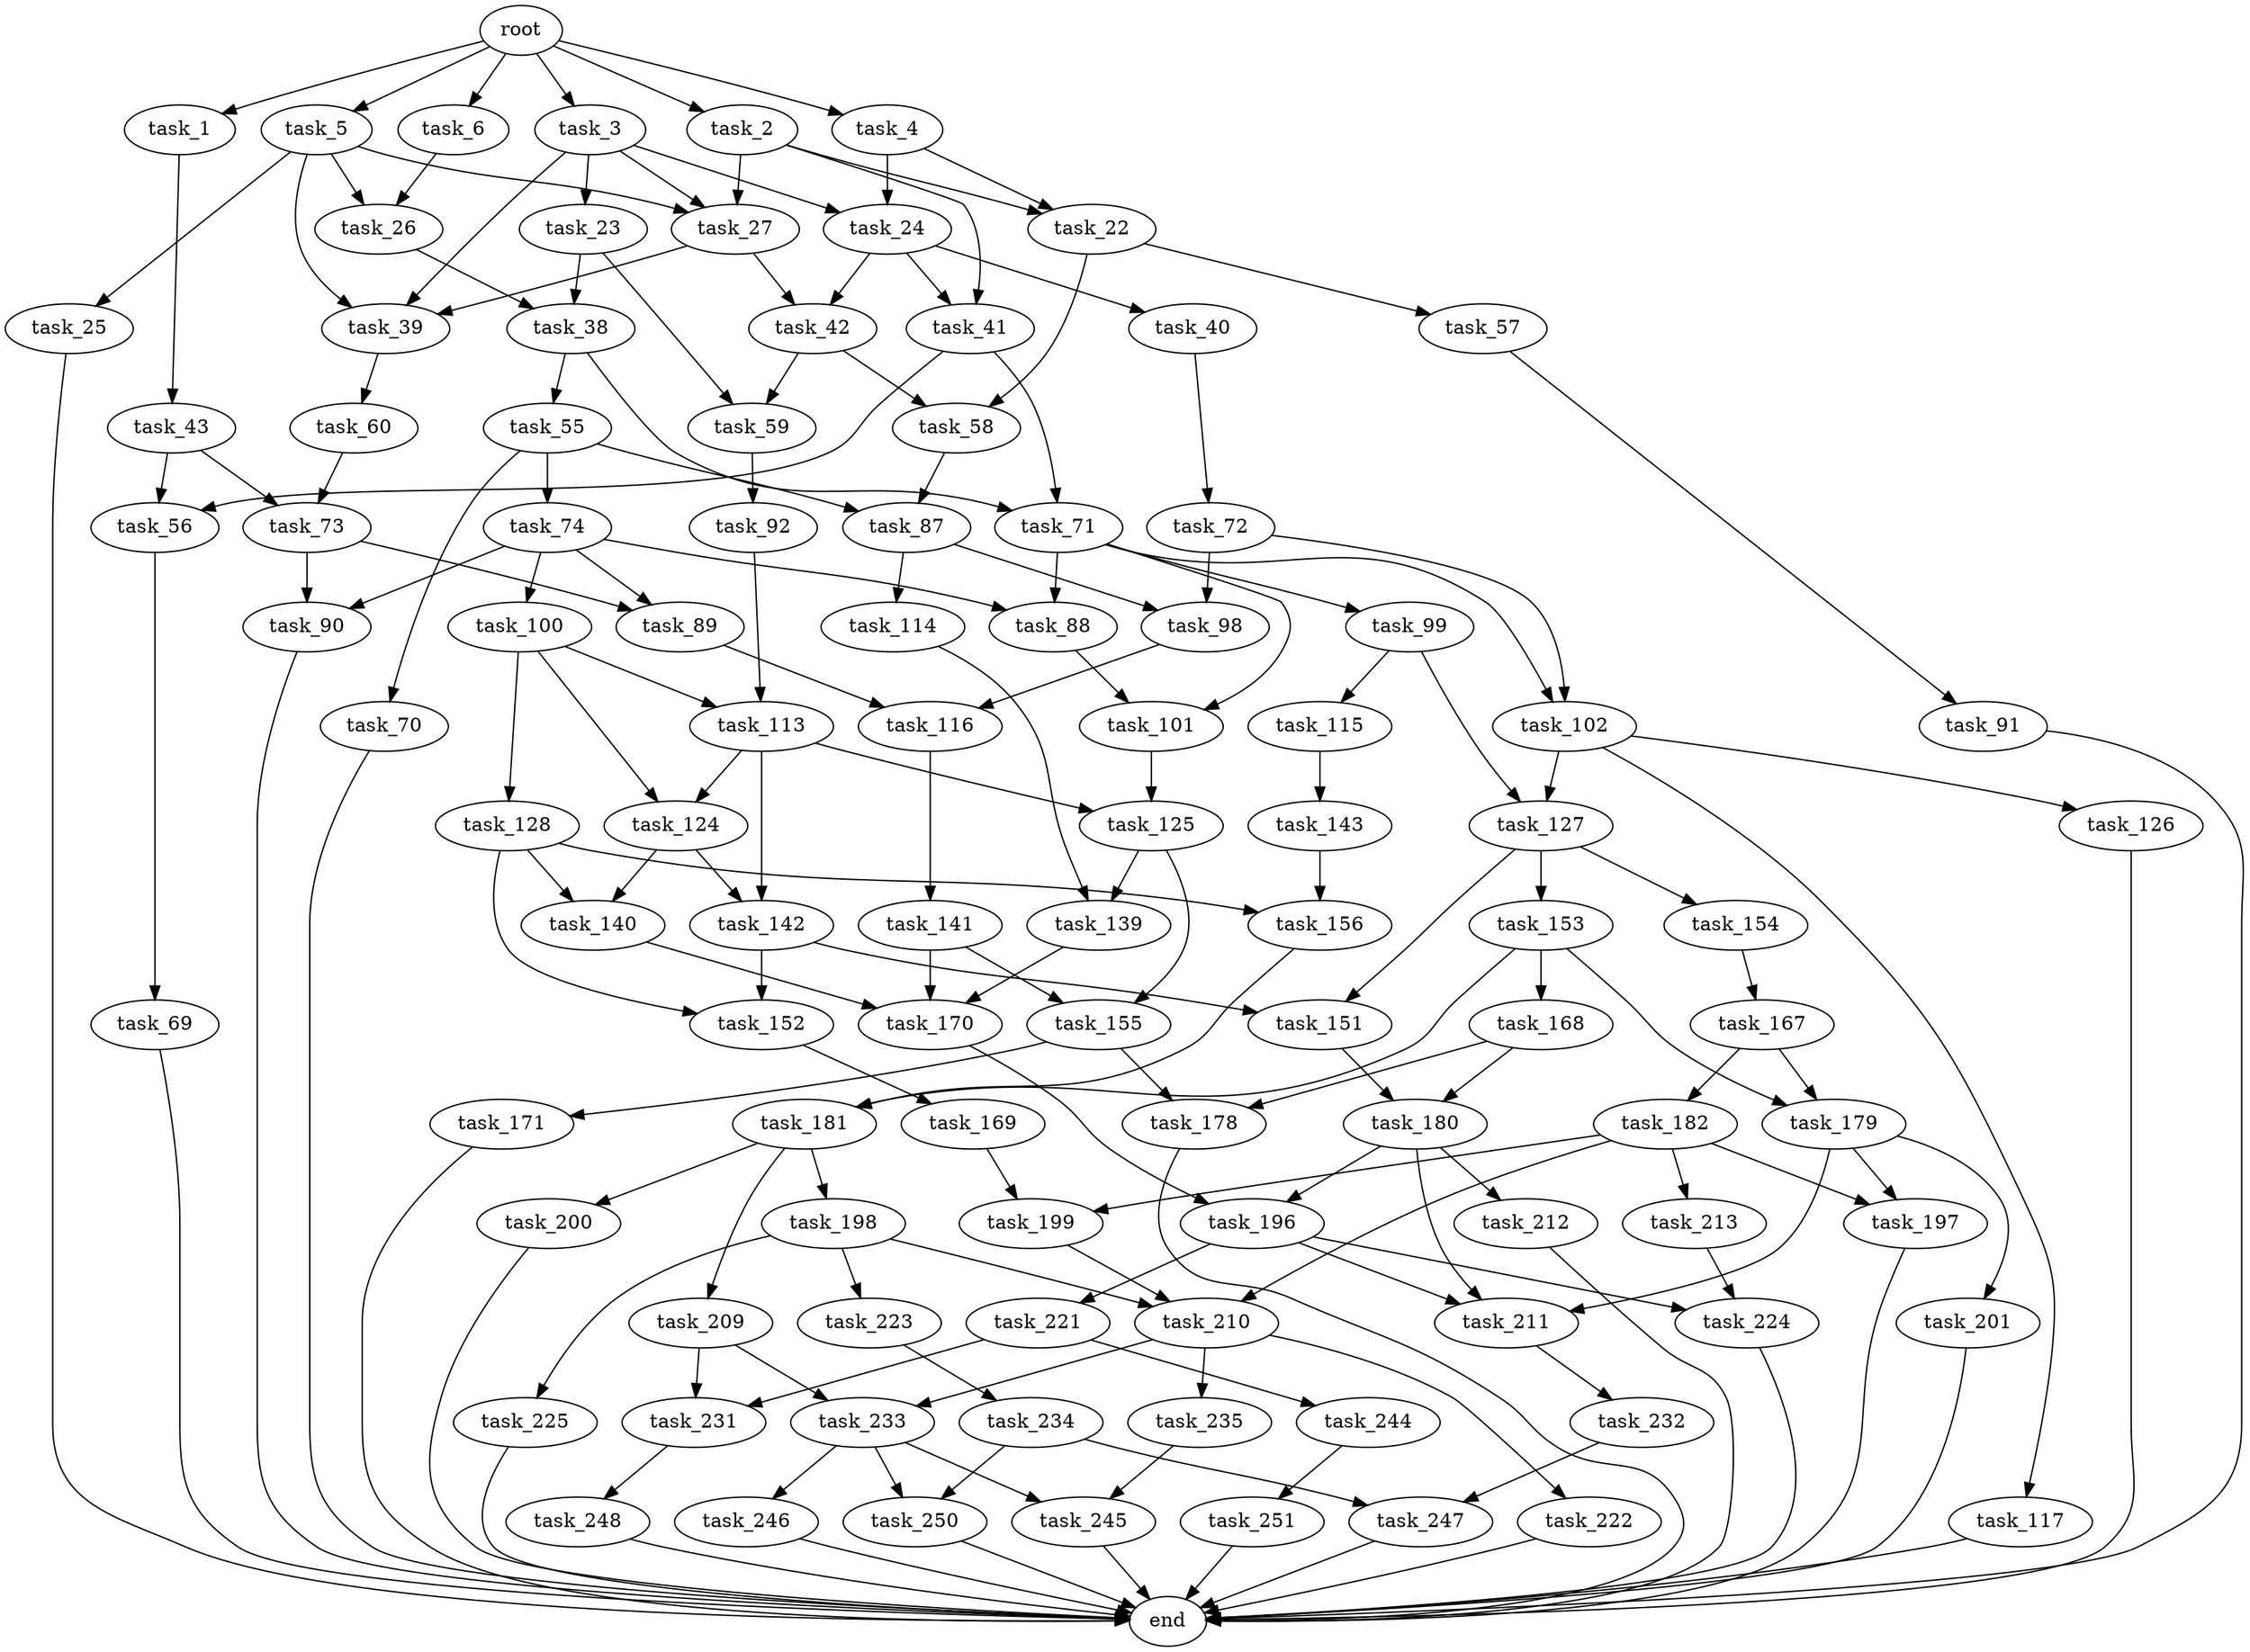 digraph G {
  root [size="0.000000"];
  task_1 [size="605901821623.000000"];
  task_2 [size="28991029248.000000"];
  task_3 [size="134217728000.000000"];
  task_4 [size="7732848134.000000"];
  task_5 [size="870554209032.000000"];
  task_6 [size="1073741824000.000000"];
  task_22 [size="368293445632.000000"];
  task_23 [size="739423278238.000000"];
  task_24 [size="48488502176.000000"];
  task_25 [size="368293445632.000000"];
  task_26 [size="7951370602.000000"];
  task_27 [size="23979965122.000000"];
  task_38 [size="443721808107.000000"];
  task_39 [size="462777134239.000000"];
  task_40 [size="368293445632.000000"];
  task_41 [size="231928233984.000000"];
  task_42 [size="126182861300.000000"];
  task_43 [size="134217728000.000000"];
  task_55 [size="514965706495.000000"];
  task_56 [size="1073741824000.000000"];
  task_57 [size="1073741824000.000000"];
  task_58 [size="1073741824000.000000"];
  task_59 [size="124681156454.000000"];
  task_60 [size="8589934592.000000"];
  task_69 [size="782757789696.000000"];
  task_70 [size="59490043027.000000"];
  task_71 [size="549755813888.000000"];
  task_72 [size="2276793323.000000"];
  task_73 [size="782757789696.000000"];
  task_74 [size="368293445632.000000"];
  task_87 [size="7864301919.000000"];
  task_88 [size="7702317903.000000"];
  task_89 [size="1179444461.000000"];
  task_90 [size="7095907516.000000"];
  task_91 [size="7366826071.000000"];
  task_92 [size="259445998825.000000"];
  task_98 [size="499851931754.000000"];
  task_99 [size="20623395155.000000"];
  task_100 [size="251829562045.000000"];
  task_101 [size="184971570568.000000"];
  task_102 [size="2145706465.000000"];
  task_113 [size="68719476736.000000"];
  task_114 [size="1873807846.000000"];
  task_115 [size="549755813888.000000"];
  task_116 [size="69614500564.000000"];
  task_117 [size="39397662001.000000"];
  task_124 [size="8589934592.000000"];
  task_125 [size="10877097990.000000"];
  task_126 [size="782757789696.000000"];
  task_127 [size="85432851888.000000"];
  task_128 [size="28991029248.000000"];
  task_139 [size="232808844810.000000"];
  task_140 [size="25503021180.000000"];
  task_141 [size="27387042933.000000"];
  task_142 [size="8341810638.000000"];
  task_143 [size="258578394349.000000"];
  task_151 [size="28991029248.000000"];
  task_152 [size="1536327831.000000"];
  task_153 [size="782757789696.000000"];
  task_154 [size="45055742077.000000"];
  task_155 [size="1644073132.000000"];
  task_156 [size="368293445632.000000"];
  task_167 [size="2290619441.000000"];
  task_168 [size="370096750460.000000"];
  task_169 [size="7156637925.000000"];
  task_170 [size="30455623543.000000"];
  task_171 [size="11728791320.000000"];
  task_178 [size="235678038553.000000"];
  task_179 [size="323788999372.000000"];
  task_180 [size="6894583682.000000"];
  task_181 [size="853453661685.000000"];
  task_182 [size="54624736430.000000"];
  task_196 [size="366197902390.000000"];
  task_197 [size="5927063516.000000"];
  task_198 [size="23477931910.000000"];
  task_199 [size="68719476736.000000"];
  task_200 [size="1067816561804.000000"];
  task_201 [size="16836730658.000000"];
  task_209 [size="267347123379.000000"];
  task_210 [size="223973300875.000000"];
  task_211 [size="162823918066.000000"];
  task_212 [size="782757789696.000000"];
  task_213 [size="243515001988.000000"];
  task_221 [size="4216356834.000000"];
  task_222 [size="1073741824000.000000"];
  task_223 [size="139111736289.000000"];
  task_224 [size="24942570645.000000"];
  task_225 [size="368293445632.000000"];
  task_231 [size="32827272976.000000"];
  task_232 [size="10080421626.000000"];
  task_233 [size="68719476736.000000"];
  task_234 [size="437146203117.000000"];
  task_235 [size="6207437364.000000"];
  task_244 [size="847672249571.000000"];
  task_245 [size="194342379969.000000"];
  task_246 [size="26145637851.000000"];
  task_247 [size="39119556189.000000"];
  task_248 [size="102727990253.000000"];
  task_250 [size="1516224116.000000"];
  task_251 [size="549755813888.000000"];
  end [size="0.000000"];

  root -> task_1 [size="1.000000"];
  root -> task_2 [size="1.000000"];
  root -> task_3 [size="1.000000"];
  root -> task_4 [size="1.000000"];
  root -> task_5 [size="1.000000"];
  root -> task_6 [size="1.000000"];
  task_1 -> task_43 [size="679477248.000000"];
  task_2 -> task_22 [size="75497472.000000"];
  task_2 -> task_27 [size="75497472.000000"];
  task_2 -> task_41 [size="75497472.000000"];
  task_3 -> task_23 [size="209715200.000000"];
  task_3 -> task_24 [size="209715200.000000"];
  task_3 -> task_27 [size="209715200.000000"];
  task_3 -> task_39 [size="209715200.000000"];
  task_4 -> task_22 [size="838860800.000000"];
  task_4 -> task_24 [size="838860800.000000"];
  task_5 -> task_25 [size="679477248.000000"];
  task_5 -> task_26 [size="679477248.000000"];
  task_5 -> task_27 [size="679477248.000000"];
  task_5 -> task_39 [size="679477248.000000"];
  task_6 -> task_26 [size="838860800.000000"];
  task_22 -> task_57 [size="411041792.000000"];
  task_22 -> task_58 [size="411041792.000000"];
  task_23 -> task_38 [size="679477248.000000"];
  task_23 -> task_59 [size="679477248.000000"];
  task_24 -> task_40 [size="75497472.000000"];
  task_24 -> task_41 [size="75497472.000000"];
  task_24 -> task_42 [size="75497472.000000"];
  task_25 -> end [size="1.000000"];
  task_26 -> task_38 [size="134217728.000000"];
  task_27 -> task_39 [size="536870912.000000"];
  task_27 -> task_42 [size="536870912.000000"];
  task_38 -> task_55 [size="679477248.000000"];
  task_38 -> task_71 [size="679477248.000000"];
  task_39 -> task_60 [size="536870912.000000"];
  task_40 -> task_72 [size="411041792.000000"];
  task_41 -> task_56 [size="301989888.000000"];
  task_41 -> task_71 [size="301989888.000000"];
  task_42 -> task_58 [size="209715200.000000"];
  task_42 -> task_59 [size="209715200.000000"];
  task_43 -> task_56 [size="209715200.000000"];
  task_43 -> task_73 [size="209715200.000000"];
  task_55 -> task_70 [size="679477248.000000"];
  task_55 -> task_74 [size="679477248.000000"];
  task_55 -> task_87 [size="679477248.000000"];
  task_56 -> task_69 [size="838860800.000000"];
  task_57 -> task_91 [size="838860800.000000"];
  task_58 -> task_87 [size="838860800.000000"];
  task_59 -> task_92 [size="301989888.000000"];
  task_60 -> task_73 [size="33554432.000000"];
  task_69 -> end [size="1.000000"];
  task_70 -> end [size="1.000000"];
  task_71 -> task_88 [size="536870912.000000"];
  task_71 -> task_99 [size="536870912.000000"];
  task_71 -> task_101 [size="536870912.000000"];
  task_71 -> task_102 [size="536870912.000000"];
  task_72 -> task_98 [size="75497472.000000"];
  task_72 -> task_102 [size="75497472.000000"];
  task_73 -> task_89 [size="679477248.000000"];
  task_73 -> task_90 [size="679477248.000000"];
  task_74 -> task_88 [size="411041792.000000"];
  task_74 -> task_89 [size="411041792.000000"];
  task_74 -> task_90 [size="411041792.000000"];
  task_74 -> task_100 [size="411041792.000000"];
  task_87 -> task_98 [size="134217728.000000"];
  task_87 -> task_114 [size="134217728.000000"];
  task_88 -> task_101 [size="209715200.000000"];
  task_89 -> task_116 [size="33554432.000000"];
  task_90 -> end [size="1.000000"];
  task_91 -> end [size="1.000000"];
  task_92 -> task_113 [size="411041792.000000"];
  task_98 -> task_116 [size="411041792.000000"];
  task_99 -> task_115 [size="838860800.000000"];
  task_99 -> task_127 [size="838860800.000000"];
  task_100 -> task_113 [size="411041792.000000"];
  task_100 -> task_124 [size="411041792.000000"];
  task_100 -> task_128 [size="411041792.000000"];
  task_101 -> task_125 [size="134217728.000000"];
  task_102 -> task_117 [size="33554432.000000"];
  task_102 -> task_126 [size="33554432.000000"];
  task_102 -> task_127 [size="33554432.000000"];
  task_113 -> task_124 [size="134217728.000000"];
  task_113 -> task_125 [size="134217728.000000"];
  task_113 -> task_142 [size="134217728.000000"];
  task_114 -> task_139 [size="134217728.000000"];
  task_115 -> task_143 [size="536870912.000000"];
  task_116 -> task_141 [size="301989888.000000"];
  task_117 -> end [size="1.000000"];
  task_124 -> task_140 [size="33554432.000000"];
  task_124 -> task_142 [size="33554432.000000"];
  task_125 -> task_139 [size="209715200.000000"];
  task_125 -> task_155 [size="209715200.000000"];
  task_126 -> end [size="1.000000"];
  task_127 -> task_151 [size="209715200.000000"];
  task_127 -> task_153 [size="209715200.000000"];
  task_127 -> task_154 [size="209715200.000000"];
  task_128 -> task_140 [size="75497472.000000"];
  task_128 -> task_152 [size="75497472.000000"];
  task_128 -> task_156 [size="75497472.000000"];
  task_139 -> task_170 [size="679477248.000000"];
  task_140 -> task_170 [size="411041792.000000"];
  task_141 -> task_155 [size="679477248.000000"];
  task_141 -> task_170 [size="679477248.000000"];
  task_142 -> task_151 [size="134217728.000000"];
  task_142 -> task_152 [size="134217728.000000"];
  task_143 -> task_156 [size="209715200.000000"];
  task_151 -> task_180 [size="75497472.000000"];
  task_152 -> task_169 [size="75497472.000000"];
  task_153 -> task_168 [size="679477248.000000"];
  task_153 -> task_179 [size="679477248.000000"];
  task_153 -> task_181 [size="679477248.000000"];
  task_154 -> task_167 [size="33554432.000000"];
  task_155 -> task_171 [size="75497472.000000"];
  task_155 -> task_178 [size="75497472.000000"];
  task_156 -> task_181 [size="411041792.000000"];
  task_167 -> task_179 [size="75497472.000000"];
  task_167 -> task_182 [size="75497472.000000"];
  task_168 -> task_178 [size="838860800.000000"];
  task_168 -> task_180 [size="838860800.000000"];
  task_169 -> task_199 [size="134217728.000000"];
  task_170 -> task_196 [size="838860800.000000"];
  task_171 -> end [size="1.000000"];
  task_178 -> end [size="1.000000"];
  task_179 -> task_197 [size="301989888.000000"];
  task_179 -> task_201 [size="301989888.000000"];
  task_179 -> task_211 [size="301989888.000000"];
  task_180 -> task_196 [size="411041792.000000"];
  task_180 -> task_211 [size="411041792.000000"];
  task_180 -> task_212 [size="411041792.000000"];
  task_181 -> task_198 [size="679477248.000000"];
  task_181 -> task_200 [size="679477248.000000"];
  task_181 -> task_209 [size="679477248.000000"];
  task_182 -> task_197 [size="134217728.000000"];
  task_182 -> task_199 [size="134217728.000000"];
  task_182 -> task_210 [size="134217728.000000"];
  task_182 -> task_213 [size="134217728.000000"];
  task_196 -> task_211 [size="411041792.000000"];
  task_196 -> task_221 [size="411041792.000000"];
  task_196 -> task_224 [size="411041792.000000"];
  task_197 -> end [size="1.000000"];
  task_198 -> task_210 [size="679477248.000000"];
  task_198 -> task_223 [size="679477248.000000"];
  task_198 -> task_225 [size="679477248.000000"];
  task_199 -> task_210 [size="134217728.000000"];
  task_200 -> end [size="1.000000"];
  task_201 -> end [size="1.000000"];
  task_209 -> task_231 [size="679477248.000000"];
  task_209 -> task_233 [size="679477248.000000"];
  task_210 -> task_222 [size="209715200.000000"];
  task_210 -> task_233 [size="209715200.000000"];
  task_210 -> task_235 [size="209715200.000000"];
  task_211 -> task_232 [size="209715200.000000"];
  task_212 -> end [size="1.000000"];
  task_213 -> task_224 [size="209715200.000000"];
  task_221 -> task_231 [size="134217728.000000"];
  task_221 -> task_244 [size="134217728.000000"];
  task_222 -> end [size="1.000000"];
  task_223 -> task_234 [size="134217728.000000"];
  task_224 -> end [size="1.000000"];
  task_225 -> end [size="1.000000"];
  task_231 -> task_248 [size="838860800.000000"];
  task_232 -> task_247 [size="411041792.000000"];
  task_233 -> task_245 [size="134217728.000000"];
  task_233 -> task_246 [size="134217728.000000"];
  task_233 -> task_250 [size="134217728.000000"];
  task_234 -> task_247 [size="838860800.000000"];
  task_234 -> task_250 [size="838860800.000000"];
  task_235 -> task_245 [size="411041792.000000"];
  task_244 -> task_251 [size="536870912.000000"];
  task_245 -> end [size="1.000000"];
  task_246 -> end [size="1.000000"];
  task_247 -> end [size="1.000000"];
  task_248 -> end [size="1.000000"];
  task_250 -> end [size="1.000000"];
  task_251 -> end [size="1.000000"];
}
